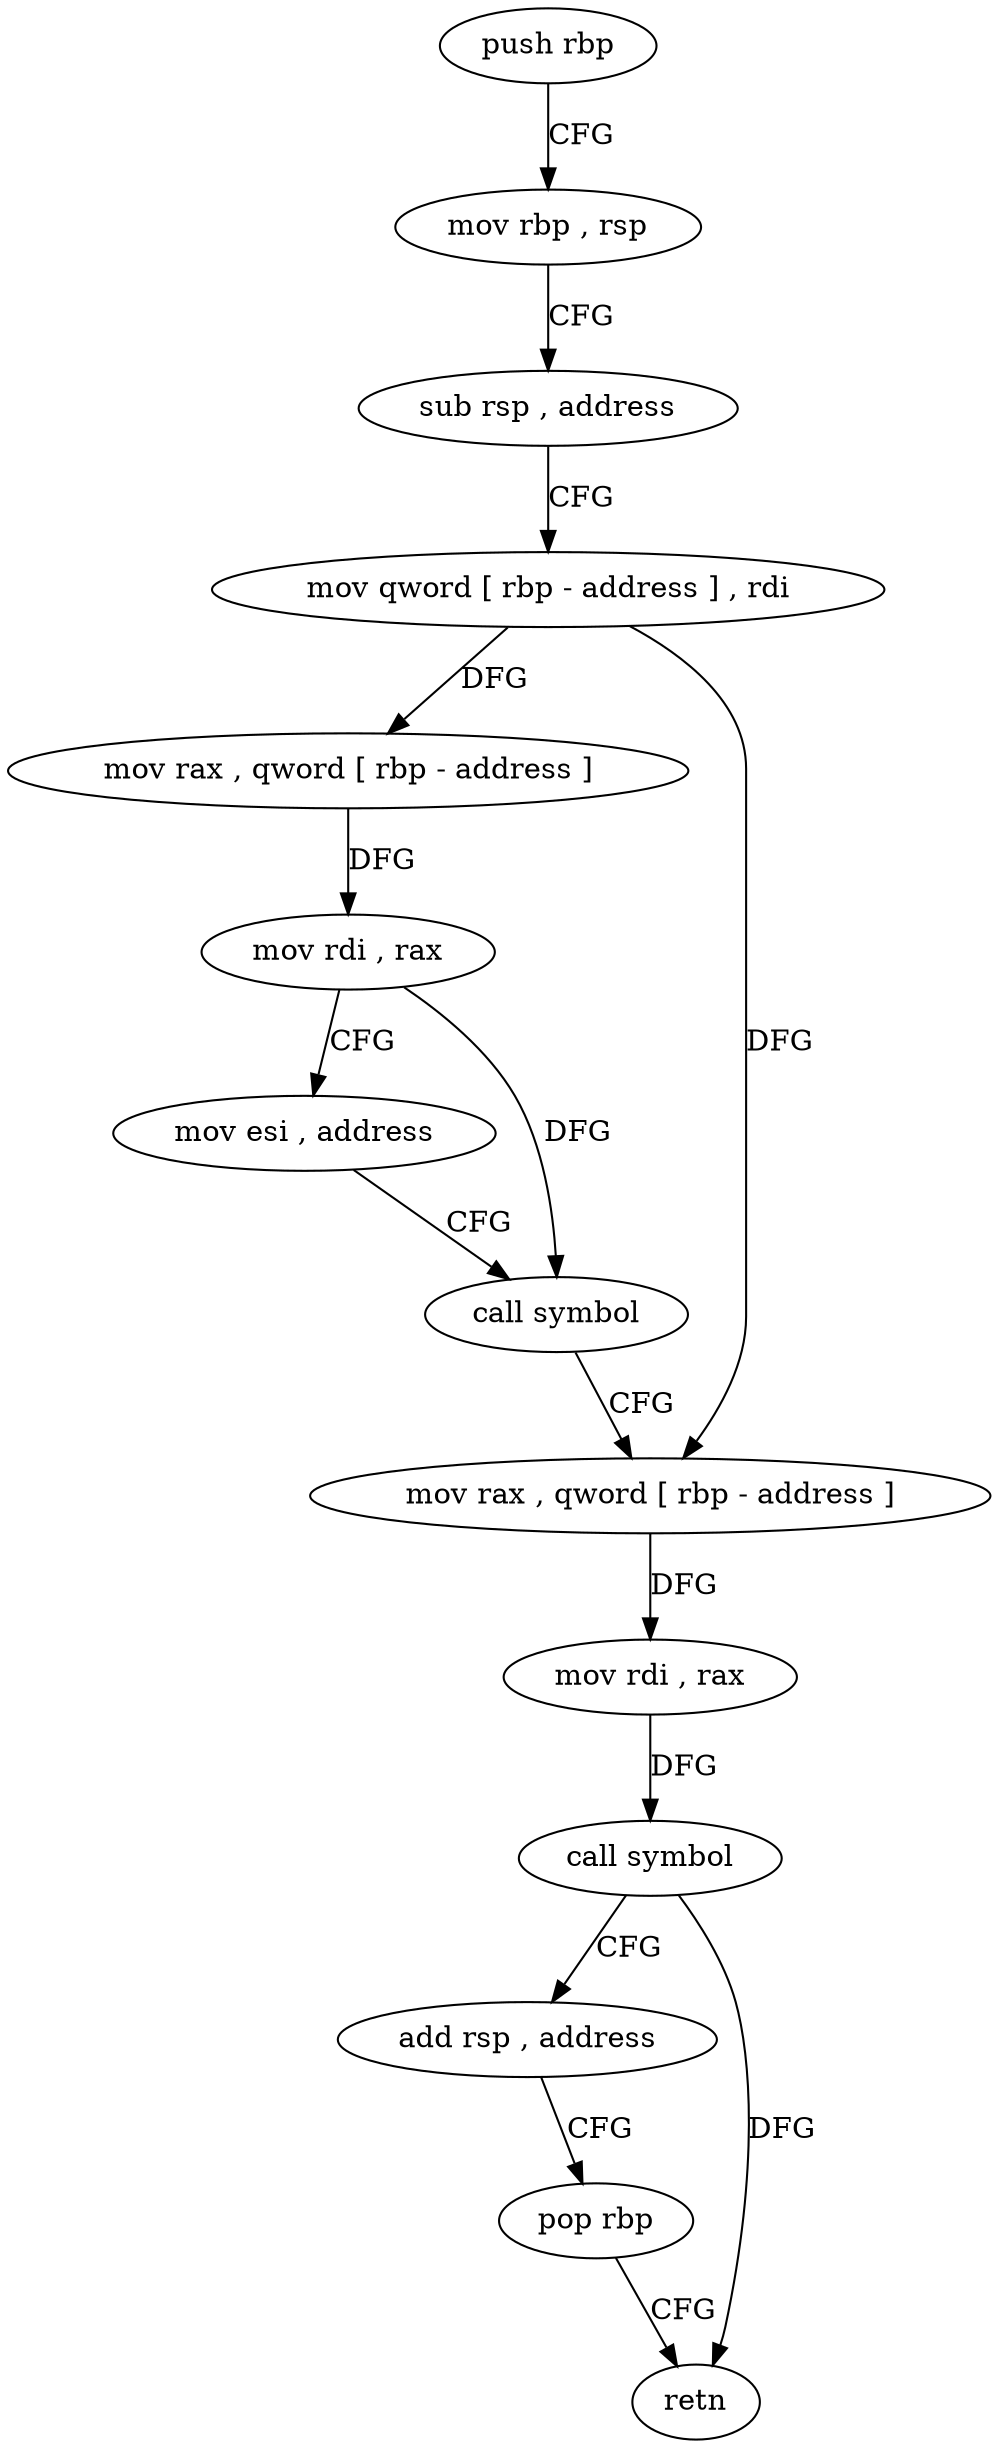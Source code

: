 digraph "func" {
"4236688" [label = "push rbp" ]
"4236689" [label = "mov rbp , rsp" ]
"4236692" [label = "sub rsp , address" ]
"4236696" [label = "mov qword [ rbp - address ] , rdi" ]
"4236700" [label = "mov rax , qword [ rbp - address ]" ]
"4236704" [label = "mov rdi , rax" ]
"4236707" [label = "mov esi , address" ]
"4236712" [label = "call symbol" ]
"4236717" [label = "mov rax , qword [ rbp - address ]" ]
"4236721" [label = "mov rdi , rax" ]
"4236724" [label = "call symbol" ]
"4236729" [label = "add rsp , address" ]
"4236733" [label = "pop rbp" ]
"4236734" [label = "retn" ]
"4236688" -> "4236689" [ label = "CFG" ]
"4236689" -> "4236692" [ label = "CFG" ]
"4236692" -> "4236696" [ label = "CFG" ]
"4236696" -> "4236700" [ label = "DFG" ]
"4236696" -> "4236717" [ label = "DFG" ]
"4236700" -> "4236704" [ label = "DFG" ]
"4236704" -> "4236707" [ label = "CFG" ]
"4236704" -> "4236712" [ label = "DFG" ]
"4236707" -> "4236712" [ label = "CFG" ]
"4236712" -> "4236717" [ label = "CFG" ]
"4236717" -> "4236721" [ label = "DFG" ]
"4236721" -> "4236724" [ label = "DFG" ]
"4236724" -> "4236729" [ label = "CFG" ]
"4236724" -> "4236734" [ label = "DFG" ]
"4236729" -> "4236733" [ label = "CFG" ]
"4236733" -> "4236734" [ label = "CFG" ]
}
